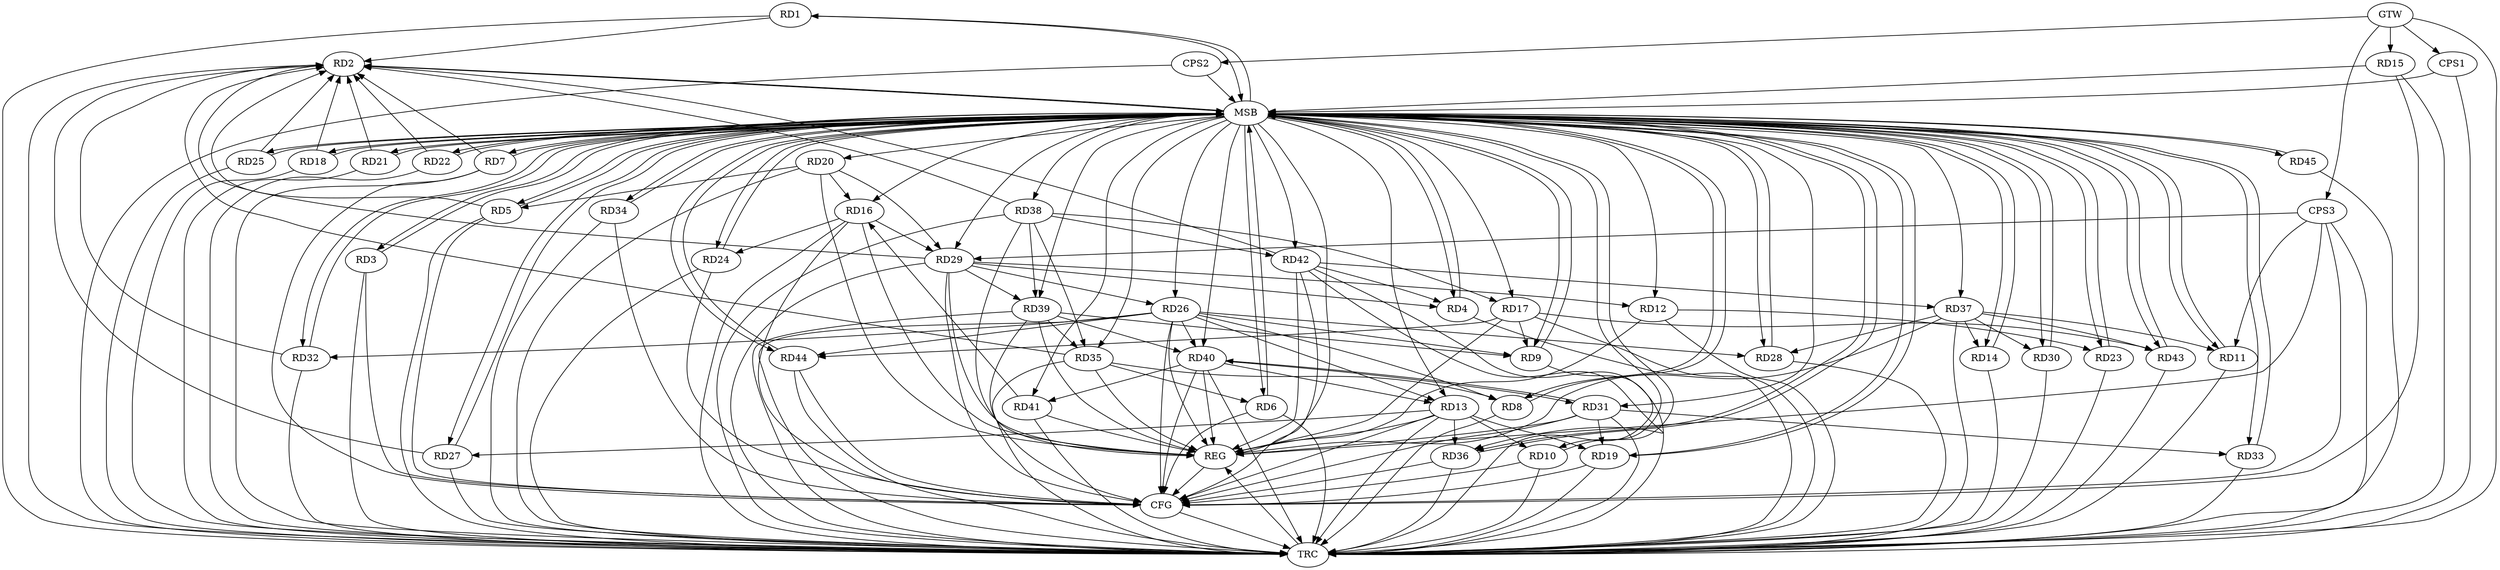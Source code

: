 strict digraph G {
  RD1 [ label="RD1" ];
  RD2 [ label="RD2" ];
  RD3 [ label="RD3" ];
  RD4 [ label="RD4" ];
  RD5 [ label="RD5" ];
  RD6 [ label="RD6" ];
  RD7 [ label="RD7" ];
  RD8 [ label="RD8" ];
  RD9 [ label="RD9" ];
  RD10 [ label="RD10" ];
  RD11 [ label="RD11" ];
  RD12 [ label="RD12" ];
  RD13 [ label="RD13" ];
  RD14 [ label="RD14" ];
  RD15 [ label="RD15" ];
  RD16 [ label="RD16" ];
  RD17 [ label="RD17" ];
  RD18 [ label="RD18" ];
  RD19 [ label="RD19" ];
  RD20 [ label="RD20" ];
  RD21 [ label="RD21" ];
  RD22 [ label="RD22" ];
  RD23 [ label="RD23" ];
  RD24 [ label="RD24" ];
  RD25 [ label="RD25" ];
  RD26 [ label="RD26" ];
  RD27 [ label="RD27" ];
  RD28 [ label="RD28" ];
  RD29 [ label="RD29" ];
  RD30 [ label="RD30" ];
  RD31 [ label="RD31" ];
  RD32 [ label="RD32" ];
  RD33 [ label="RD33" ];
  RD34 [ label="RD34" ];
  RD35 [ label="RD35" ];
  RD36 [ label="RD36" ];
  RD37 [ label="RD37" ];
  RD38 [ label="RD38" ];
  RD39 [ label="RD39" ];
  RD40 [ label="RD40" ];
  RD41 [ label="RD41" ];
  RD42 [ label="RD42" ];
  RD43 [ label="RD43" ];
  RD44 [ label="RD44" ];
  RD45 [ label="RD45" ];
  CPS1 [ label="CPS1" ];
  CPS2 [ label="CPS2" ];
  CPS3 [ label="CPS3" ];
  GTW [ label="GTW" ];
  REG [ label="REG" ];
  MSB [ label="MSB" ];
  CFG [ label="CFG" ];
  TRC [ label="TRC" ];
  RD29 -> RD2;
  RD38 -> RD2;
  RD42 -> RD2;
  RD29 -> RD4;
  RD42 -> RD4;
  RD20 -> RD5;
  RD35 -> RD6;
  RD26 -> RD8;
  RD35 -> RD8;
  RD17 -> RD9;
  RD26 -> RD9;
  RD39 -> RD9;
  RD13 -> RD10;
  RD37 -> RD11;
  RD12 -> RD23;
  RD29 -> RD12;
  RD13 -> RD19;
  RD26 -> RD13;
  RD13 -> RD27;
  RD13 -> RD36;
  RD40 -> RD13;
  RD37 -> RD14;
  RD20 -> RD16;
  RD16 -> RD24;
  RD16 -> RD29;
  RD41 -> RD16;
  RD38 -> RD17;
  RD17 -> RD43;
  RD17 -> RD44;
  RD31 -> RD19;
  RD20 -> RD29;
  RD26 -> RD28;
  RD29 -> RD26;
  RD26 -> RD32;
  RD26 -> RD40;
  RD26 -> RD44;
  RD37 -> RD28;
  RD29 -> RD39;
  RD37 -> RD30;
  RD31 -> RD33;
  RD31 -> RD40;
  RD40 -> RD31;
  RD38 -> RD35;
  RD39 -> RD35;
  RD42 -> RD36;
  RD42 -> RD37;
  RD37 -> RD43;
  RD38 -> RD39;
  RD38 -> RD42;
  RD39 -> RD40;
  RD40 -> RD41;
  CPS3 -> RD11;
  CPS3 -> RD29;
  GTW -> RD15;
  GTW -> CPS1;
  GTW -> CPS2;
  GTW -> CPS3;
  RD12 -> REG;
  RD13 -> REG;
  RD16 -> REG;
  RD17 -> REG;
  RD20 -> REG;
  RD26 -> REG;
  RD29 -> REG;
  RD31 -> REG;
  RD35 -> REG;
  RD37 -> REG;
  RD38 -> REG;
  RD39 -> REG;
  RD40 -> REG;
  RD41 -> REG;
  RD42 -> REG;
  CPS3 -> REG;
  RD1 -> MSB;
  MSB -> RD7;
  MSB -> RD31;
  MSB -> RD41;
  MSB -> REG;
  RD2 -> MSB;
  MSB -> RD21;
  MSB -> RD27;
  RD3 -> MSB;
  MSB -> RD29;
  MSB -> RD36;
  MSB -> RD37;
  RD4 -> MSB;
  MSB -> RD10;
  MSB -> RD44;
  RD5 -> MSB;
  MSB -> RD2;
  MSB -> RD13;
  MSB -> RD14;
  MSB -> RD18;
  MSB -> RD28;
  MSB -> RD39;
  RD6 -> MSB;
  RD7 -> MSB;
  MSB -> RD5;
  MSB -> RD34;
  MSB -> RD35;
  MSB -> RD42;
  RD8 -> MSB;
  MSB -> RD23;
  MSB -> RD26;
  MSB -> RD38;
  RD9 -> MSB;
  MSB -> RD16;
  MSB -> RD32;
  RD10 -> MSB;
  MSB -> RD22;
  MSB -> RD43;
  RD11 -> MSB;
  MSB -> RD33;
  RD14 -> MSB;
  MSB -> RD24;
  RD15 -> MSB;
  RD18 -> MSB;
  MSB -> RD19;
  RD19 -> MSB;
  MSB -> RD25;
  RD21 -> MSB;
  MSB -> RD1;
  MSB -> RD12;
  RD22 -> MSB;
  MSB -> RD6;
  MSB -> RD8;
  MSB -> RD9;
  RD23 -> MSB;
  MSB -> RD11;
  RD24 -> MSB;
  RD25 -> MSB;
  MSB -> RD4;
  RD27 -> MSB;
  RD28 -> MSB;
  MSB -> RD20;
  MSB -> RD30;
  MSB -> RD45;
  RD30 -> MSB;
  MSB -> RD17;
  RD32 -> MSB;
  RD33 -> MSB;
  RD34 -> MSB;
  MSB -> RD40;
  RD36 -> MSB;
  RD43 -> MSB;
  RD44 -> MSB;
  MSB -> RD3;
  RD45 -> MSB;
  CPS1 -> MSB;
  CPS2 -> MSB;
  RD44 -> CFG;
  RD36 -> CFG;
  RD13 -> CFG;
  RD10 -> CFG;
  RD19 -> CFG;
  RD24 -> CFG;
  RD7 -> CFG;
  RD3 -> CFG;
  RD39 -> CFG;
  CPS3 -> CFG;
  RD16 -> CFG;
  RD34 -> CFG;
  RD26 -> CFG;
  RD29 -> CFG;
  RD5 -> CFG;
  RD6 -> CFG;
  RD31 -> CFG;
  RD15 -> CFG;
  RD40 -> CFG;
  RD42 -> CFG;
  REG -> CFG;
  RD1 -> TRC;
  RD2 -> TRC;
  RD3 -> TRC;
  RD4 -> TRC;
  RD5 -> TRC;
  RD6 -> TRC;
  RD7 -> TRC;
  RD8 -> TRC;
  RD9 -> TRC;
  RD10 -> TRC;
  RD11 -> TRC;
  RD12 -> TRC;
  RD13 -> TRC;
  RD14 -> TRC;
  RD15 -> TRC;
  RD16 -> TRC;
  RD17 -> TRC;
  RD18 -> TRC;
  RD19 -> TRC;
  RD20 -> TRC;
  RD21 -> TRC;
  RD22 -> TRC;
  RD23 -> TRC;
  RD24 -> TRC;
  RD25 -> TRC;
  RD26 -> TRC;
  RD27 -> TRC;
  RD28 -> TRC;
  RD29 -> TRC;
  RD30 -> TRC;
  RD31 -> TRC;
  RD32 -> TRC;
  RD33 -> TRC;
  RD34 -> TRC;
  RD35 -> TRC;
  RD36 -> TRC;
  RD37 -> TRC;
  RD38 -> TRC;
  RD39 -> TRC;
  RD40 -> TRC;
  RD41 -> TRC;
  RD42 -> TRC;
  RD43 -> TRC;
  RD44 -> TRC;
  RD45 -> TRC;
  CPS1 -> TRC;
  CPS2 -> TRC;
  CPS3 -> TRC;
  GTW -> TRC;
  CFG -> TRC;
  TRC -> REG;
  RD32 -> RD2;
  RD22 -> RD2;
  RD5 -> RD2;
  RD27 -> RD2;
  RD18 -> RD2;
  RD35 -> RD2;
  RD21 -> RD2;
  RD7 -> RD2;
  RD1 -> RD2;
  RD25 -> RD2;
}
